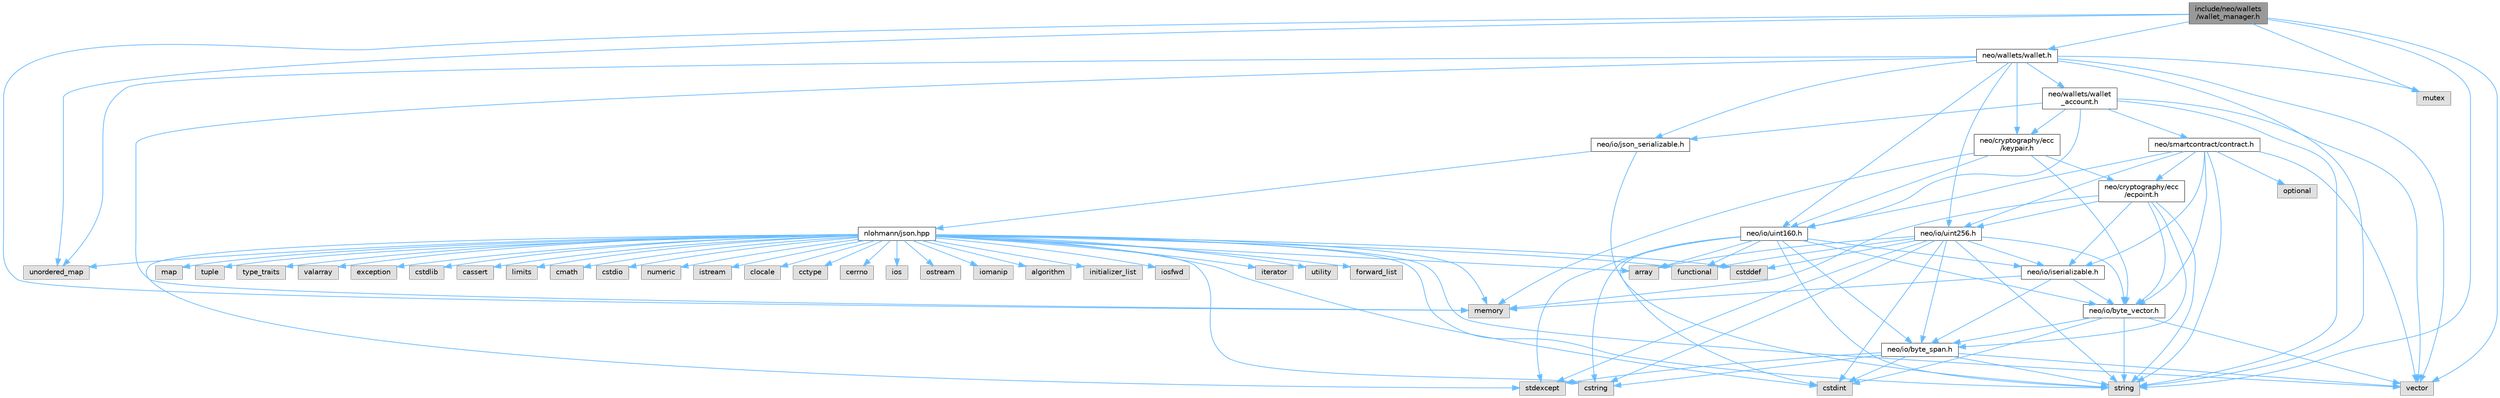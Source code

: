 digraph "include/neo/wallets/wallet_manager.h"
{
 // LATEX_PDF_SIZE
  bgcolor="transparent";
  edge [fontname=Helvetica,fontsize=10,labelfontname=Helvetica,labelfontsize=10];
  node [fontname=Helvetica,fontsize=10,shape=box,height=0.2,width=0.4];
  Node1 [id="Node000001",label="include/neo/wallets\l/wallet_manager.h",height=0.2,width=0.4,color="gray40", fillcolor="grey60", style="filled", fontcolor="black",tooltip=" "];
  Node1 -> Node2 [id="edge1_Node000001_Node000002",color="steelblue1",style="solid",tooltip=" "];
  Node2 [id="Node000002",label="neo/wallets/wallet.h",height=0.2,width=0.4,color="grey40", fillcolor="white", style="filled",URL="$wallet_8h.html",tooltip=" "];
  Node2 -> Node3 [id="edge2_Node000002_Node000003",color="steelblue1",style="solid",tooltip=" "];
  Node3 [id="Node000003",label="neo/cryptography/ecc\l/keypair.h",height=0.2,width=0.4,color="grey40", fillcolor="white", style="filled",URL="$keypair_8h.html",tooltip=" "];
  Node3 -> Node4 [id="edge3_Node000003_Node000004",color="steelblue1",style="solid",tooltip=" "];
  Node4 [id="Node000004",label="neo/cryptography/ecc\l/ecpoint.h",height=0.2,width=0.4,color="grey40", fillcolor="white", style="filled",URL="$ecpoint_8h.html",tooltip=" "];
  Node4 -> Node5 [id="edge4_Node000004_Node000005",color="steelblue1",style="solid",tooltip=" "];
  Node5 [id="Node000005",label="neo/io/byte_span.h",height=0.2,width=0.4,color="grey40", fillcolor="white", style="filled",URL="$io_2byte__span_8h.html",tooltip=" "];
  Node5 -> Node6 [id="edge5_Node000005_Node000006",color="steelblue1",style="solid",tooltip=" "];
  Node6 [id="Node000006",label="cstdint",height=0.2,width=0.4,color="grey60", fillcolor="#E0E0E0", style="filled",tooltip=" "];
  Node5 -> Node7 [id="edge6_Node000005_Node000007",color="steelblue1",style="solid",tooltip=" "];
  Node7 [id="Node000007",label="cstring",height=0.2,width=0.4,color="grey60", fillcolor="#E0E0E0", style="filled",tooltip=" "];
  Node5 -> Node8 [id="edge7_Node000005_Node000008",color="steelblue1",style="solid",tooltip=" "];
  Node8 [id="Node000008",label="stdexcept",height=0.2,width=0.4,color="grey60", fillcolor="#E0E0E0", style="filled",tooltip=" "];
  Node5 -> Node9 [id="edge8_Node000005_Node000009",color="steelblue1",style="solid",tooltip=" "];
  Node9 [id="Node000009",label="string",height=0.2,width=0.4,color="grey60", fillcolor="#E0E0E0", style="filled",tooltip=" "];
  Node5 -> Node10 [id="edge9_Node000005_Node000010",color="steelblue1",style="solid",tooltip=" "];
  Node10 [id="Node000010",label="vector",height=0.2,width=0.4,color="grey60", fillcolor="#E0E0E0", style="filled",tooltip=" "];
  Node4 -> Node11 [id="edge10_Node000004_Node000011",color="steelblue1",style="solid",tooltip=" "];
  Node11 [id="Node000011",label="neo/io/byte_vector.h",height=0.2,width=0.4,color="grey40", fillcolor="white", style="filled",URL="$io_2byte__vector_8h.html",tooltip=" "];
  Node11 -> Node5 [id="edge11_Node000011_Node000005",color="steelblue1",style="solid",tooltip=" "];
  Node11 -> Node6 [id="edge12_Node000011_Node000006",color="steelblue1",style="solid",tooltip=" "];
  Node11 -> Node9 [id="edge13_Node000011_Node000009",color="steelblue1",style="solid",tooltip=" "];
  Node11 -> Node10 [id="edge14_Node000011_Node000010",color="steelblue1",style="solid",tooltip=" "];
  Node4 -> Node12 [id="edge15_Node000004_Node000012",color="steelblue1",style="solid",tooltip=" "];
  Node12 [id="Node000012",label="neo/io/iserializable.h",height=0.2,width=0.4,color="grey40", fillcolor="white", style="filled",URL="$iserializable_8h.html",tooltip=" "];
  Node12 -> Node5 [id="edge16_Node000012_Node000005",color="steelblue1",style="solid",tooltip=" "];
  Node12 -> Node11 [id="edge17_Node000012_Node000011",color="steelblue1",style="solid",tooltip=" "];
  Node12 -> Node13 [id="edge18_Node000012_Node000013",color="steelblue1",style="solid",tooltip=" "];
  Node13 [id="Node000013",label="memory",height=0.2,width=0.4,color="grey60", fillcolor="#E0E0E0", style="filled",tooltip=" "];
  Node4 -> Node14 [id="edge19_Node000004_Node000014",color="steelblue1",style="solid",tooltip=" "];
  Node14 [id="Node000014",label="neo/io/uint256.h",height=0.2,width=0.4,color="grey40", fillcolor="white", style="filled",URL="$uint256_8h.html",tooltip=" "];
  Node14 -> Node5 [id="edge20_Node000014_Node000005",color="steelblue1",style="solid",tooltip=" "];
  Node14 -> Node11 [id="edge21_Node000014_Node000011",color="steelblue1",style="solid",tooltip=" "];
  Node14 -> Node12 [id="edge22_Node000014_Node000012",color="steelblue1",style="solid",tooltip=" "];
  Node14 -> Node15 [id="edge23_Node000014_Node000015",color="steelblue1",style="solid",tooltip=" "];
  Node15 [id="Node000015",label="array",height=0.2,width=0.4,color="grey60", fillcolor="#E0E0E0", style="filled",tooltip=" "];
  Node14 -> Node16 [id="edge24_Node000014_Node000016",color="steelblue1",style="solid",tooltip=" "];
  Node16 [id="Node000016",label="cstddef",height=0.2,width=0.4,color="grey60", fillcolor="#E0E0E0", style="filled",tooltip=" "];
  Node14 -> Node6 [id="edge25_Node000014_Node000006",color="steelblue1",style="solid",tooltip=" "];
  Node14 -> Node7 [id="edge26_Node000014_Node000007",color="steelblue1",style="solid",tooltip=" "];
  Node14 -> Node17 [id="edge27_Node000014_Node000017",color="steelblue1",style="solid",tooltip=" "];
  Node17 [id="Node000017",label="functional",height=0.2,width=0.4,color="grey60", fillcolor="#E0E0E0", style="filled",tooltip=" "];
  Node14 -> Node8 [id="edge28_Node000014_Node000008",color="steelblue1",style="solid",tooltip=" "];
  Node14 -> Node9 [id="edge29_Node000014_Node000009",color="steelblue1",style="solid",tooltip=" "];
  Node4 -> Node13 [id="edge30_Node000004_Node000013",color="steelblue1",style="solid",tooltip=" "];
  Node4 -> Node9 [id="edge31_Node000004_Node000009",color="steelblue1",style="solid",tooltip=" "];
  Node3 -> Node11 [id="edge32_Node000003_Node000011",color="steelblue1",style="solid",tooltip=" "];
  Node3 -> Node18 [id="edge33_Node000003_Node000018",color="steelblue1",style="solid",tooltip=" "];
  Node18 [id="Node000018",label="neo/io/uint160.h",height=0.2,width=0.4,color="grey40", fillcolor="white", style="filled",URL="$uint160_8h.html",tooltip=" "];
  Node18 -> Node5 [id="edge34_Node000018_Node000005",color="steelblue1",style="solid",tooltip=" "];
  Node18 -> Node11 [id="edge35_Node000018_Node000011",color="steelblue1",style="solid",tooltip=" "];
  Node18 -> Node12 [id="edge36_Node000018_Node000012",color="steelblue1",style="solid",tooltip=" "];
  Node18 -> Node15 [id="edge37_Node000018_Node000015",color="steelblue1",style="solid",tooltip=" "];
  Node18 -> Node6 [id="edge38_Node000018_Node000006",color="steelblue1",style="solid",tooltip=" "];
  Node18 -> Node7 [id="edge39_Node000018_Node000007",color="steelblue1",style="solid",tooltip=" "];
  Node18 -> Node17 [id="edge40_Node000018_Node000017",color="steelblue1",style="solid",tooltip=" "];
  Node18 -> Node8 [id="edge41_Node000018_Node000008",color="steelblue1",style="solid",tooltip=" "];
  Node18 -> Node9 [id="edge42_Node000018_Node000009",color="steelblue1",style="solid",tooltip=" "];
  Node3 -> Node13 [id="edge43_Node000003_Node000013",color="steelblue1",style="solid",tooltip=" "];
  Node2 -> Node19 [id="edge44_Node000002_Node000019",color="steelblue1",style="solid",tooltip=" "];
  Node19 [id="Node000019",label="neo/io/json_serializable.h",height=0.2,width=0.4,color="grey40", fillcolor="white", style="filled",URL="$json__serializable_8h.html",tooltip=" "];
  Node19 -> Node20 [id="edge45_Node000019_Node000020",color="steelblue1",style="solid",tooltip=" "];
  Node20 [id="Node000020",label="nlohmann/json.hpp",height=0.2,width=0.4,color="grey40", fillcolor="white", style="filled",URL="$json_8hpp.html",tooltip=" "];
  Node20 -> Node21 [id="edge46_Node000020_Node000021",color="steelblue1",style="solid",tooltip=" "];
  Node21 [id="Node000021",label="algorithm",height=0.2,width=0.4,color="grey60", fillcolor="#E0E0E0", style="filled",tooltip=" "];
  Node20 -> Node16 [id="edge47_Node000020_Node000016",color="steelblue1",style="solid",tooltip=" "];
  Node20 -> Node17 [id="edge48_Node000020_Node000017",color="steelblue1",style="solid",tooltip=" "];
  Node20 -> Node22 [id="edge49_Node000020_Node000022",color="steelblue1",style="solid",tooltip=" "];
  Node22 [id="Node000022",label="initializer_list",height=0.2,width=0.4,color="grey60", fillcolor="#E0E0E0", style="filled",tooltip=" "];
  Node20 -> Node23 [id="edge50_Node000020_Node000023",color="steelblue1",style="solid",tooltip=" "];
  Node23 [id="Node000023",label="iosfwd",height=0.2,width=0.4,color="grey60", fillcolor="#E0E0E0", style="filled",tooltip=" "];
  Node20 -> Node24 [id="edge51_Node000020_Node000024",color="steelblue1",style="solid",tooltip=" "];
  Node24 [id="Node000024",label="iterator",height=0.2,width=0.4,color="grey60", fillcolor="#E0E0E0", style="filled",tooltip=" "];
  Node20 -> Node13 [id="edge52_Node000020_Node000013",color="steelblue1",style="solid",tooltip=" "];
  Node20 -> Node9 [id="edge53_Node000020_Node000009",color="steelblue1",style="solid",tooltip=" "];
  Node20 -> Node25 [id="edge54_Node000020_Node000025",color="steelblue1",style="solid",tooltip=" "];
  Node25 [id="Node000025",label="utility",height=0.2,width=0.4,color="grey60", fillcolor="#E0E0E0", style="filled",tooltip=" "];
  Node20 -> Node10 [id="edge55_Node000020_Node000010",color="steelblue1",style="solid",tooltip=" "];
  Node20 -> Node15 [id="edge56_Node000020_Node000015",color="steelblue1",style="solid",tooltip=" "];
  Node20 -> Node26 [id="edge57_Node000020_Node000026",color="steelblue1",style="solid",tooltip=" "];
  Node26 [id="Node000026",label="forward_list",height=0.2,width=0.4,color="grey60", fillcolor="#E0E0E0", style="filled",tooltip=" "];
  Node20 -> Node27 [id="edge58_Node000020_Node000027",color="steelblue1",style="solid",tooltip=" "];
  Node27 [id="Node000027",label="map",height=0.2,width=0.4,color="grey60", fillcolor="#E0E0E0", style="filled",tooltip=" "];
  Node20 -> Node28 [id="edge59_Node000020_Node000028",color="steelblue1",style="solid",tooltip=" "];
  Node28 [id="Node000028",label="tuple",height=0.2,width=0.4,color="grey60", fillcolor="#E0E0E0", style="filled",tooltip=" "];
  Node20 -> Node29 [id="edge60_Node000020_Node000029",color="steelblue1",style="solid",tooltip=" "];
  Node29 [id="Node000029",label="type_traits",height=0.2,width=0.4,color="grey60", fillcolor="#E0E0E0", style="filled",tooltip=" "];
  Node20 -> Node30 [id="edge61_Node000020_Node000030",color="steelblue1",style="solid",tooltip=" "];
  Node30 [id="Node000030",label="unordered_map",height=0.2,width=0.4,color="grey60", fillcolor="#E0E0E0", style="filled",tooltip=" "];
  Node20 -> Node31 [id="edge62_Node000020_Node000031",color="steelblue1",style="solid",tooltip=" "];
  Node31 [id="Node000031",label="valarray",height=0.2,width=0.4,color="grey60", fillcolor="#E0E0E0", style="filled",tooltip=" "];
  Node20 -> Node32 [id="edge63_Node000020_Node000032",color="steelblue1",style="solid",tooltip=" "];
  Node32 [id="Node000032",label="exception",height=0.2,width=0.4,color="grey60", fillcolor="#E0E0E0", style="filled",tooltip=" "];
  Node20 -> Node8 [id="edge64_Node000020_Node000008",color="steelblue1",style="solid",tooltip=" "];
  Node20 -> Node6 [id="edge65_Node000020_Node000006",color="steelblue1",style="solid",tooltip=" "];
  Node20 -> Node33 [id="edge66_Node000020_Node000033",color="steelblue1",style="solid",tooltip=" "];
  Node33 [id="Node000033",label="cstdlib",height=0.2,width=0.4,color="grey60", fillcolor="#E0E0E0", style="filled",tooltip=" "];
  Node20 -> Node34 [id="edge67_Node000020_Node000034",color="steelblue1",style="solid",tooltip=" "];
  Node34 [id="Node000034",label="cassert",height=0.2,width=0.4,color="grey60", fillcolor="#E0E0E0", style="filled",tooltip=" "];
  Node20 -> Node35 [id="edge68_Node000020_Node000035",color="steelblue1",style="solid",tooltip=" "];
  Node35 [id="Node000035",label="limits",height=0.2,width=0.4,color="grey60", fillcolor="#E0E0E0", style="filled",tooltip=" "];
  Node20 -> Node7 [id="edge69_Node000020_Node000007",color="steelblue1",style="solid",tooltip=" "];
  Node20 -> Node36 [id="edge70_Node000020_Node000036",color="steelblue1",style="solid",tooltip=" "];
  Node36 [id="Node000036",label="cmath",height=0.2,width=0.4,color="grey60", fillcolor="#E0E0E0", style="filled",tooltip=" "];
  Node20 -> Node37 [id="edge71_Node000020_Node000037",color="steelblue1",style="solid",tooltip=" "];
  Node37 [id="Node000037",label="cstdio",height=0.2,width=0.4,color="grey60", fillcolor="#E0E0E0", style="filled",tooltip=" "];
  Node20 -> Node38 [id="edge72_Node000020_Node000038",color="steelblue1",style="solid",tooltip=" "];
  Node38 [id="Node000038",label="numeric",height=0.2,width=0.4,color="grey60", fillcolor="#E0E0E0", style="filled",tooltip=" "];
  Node20 -> Node39 [id="edge73_Node000020_Node000039",color="steelblue1",style="solid",tooltip=" "];
  Node39 [id="Node000039",label="istream",height=0.2,width=0.4,color="grey60", fillcolor="#E0E0E0", style="filled",tooltip=" "];
  Node20 -> Node40 [id="edge74_Node000020_Node000040",color="steelblue1",style="solid",tooltip=" "];
  Node40 [id="Node000040",label="clocale",height=0.2,width=0.4,color="grey60", fillcolor="#E0E0E0", style="filled",tooltip=" "];
  Node20 -> Node41 [id="edge75_Node000020_Node000041",color="steelblue1",style="solid",tooltip=" "];
  Node41 [id="Node000041",label="cctype",height=0.2,width=0.4,color="grey60", fillcolor="#E0E0E0", style="filled",tooltip=" "];
  Node20 -> Node42 [id="edge76_Node000020_Node000042",color="steelblue1",style="solid",tooltip=" "];
  Node42 [id="Node000042",label="cerrno",height=0.2,width=0.4,color="grey60", fillcolor="#E0E0E0", style="filled",tooltip=" "];
  Node20 -> Node43 [id="edge77_Node000020_Node000043",color="steelblue1",style="solid",tooltip=" "];
  Node43 [id="Node000043",label="ios",height=0.2,width=0.4,color="grey60", fillcolor="#E0E0E0", style="filled",tooltip=" "];
  Node20 -> Node44 [id="edge78_Node000020_Node000044",color="steelblue1",style="solid",tooltip=" "];
  Node44 [id="Node000044",label="ostream",height=0.2,width=0.4,color="grey60", fillcolor="#E0E0E0", style="filled",tooltip=" "];
  Node20 -> Node45 [id="edge79_Node000020_Node000045",color="steelblue1",style="solid",tooltip=" "];
  Node45 [id="Node000045",label="iomanip",height=0.2,width=0.4,color="grey60", fillcolor="#E0E0E0", style="filled",tooltip=" "];
  Node19 -> Node9 [id="edge80_Node000019_Node000009",color="steelblue1",style="solid",tooltip=" "];
  Node2 -> Node18 [id="edge81_Node000002_Node000018",color="steelblue1",style="solid",tooltip=" "];
  Node2 -> Node14 [id="edge82_Node000002_Node000014",color="steelblue1",style="solid",tooltip=" "];
  Node2 -> Node46 [id="edge83_Node000002_Node000046",color="steelblue1",style="solid",tooltip=" "];
  Node46 [id="Node000046",label="neo/wallets/wallet\l_account.h",height=0.2,width=0.4,color="grey40", fillcolor="white", style="filled",URL="$wallet__account_8h.html",tooltip=" "];
  Node46 -> Node3 [id="edge84_Node000046_Node000003",color="steelblue1",style="solid",tooltip=" "];
  Node46 -> Node19 [id="edge85_Node000046_Node000019",color="steelblue1",style="solid",tooltip=" "];
  Node46 -> Node18 [id="edge86_Node000046_Node000018",color="steelblue1",style="solid",tooltip=" "];
  Node46 -> Node47 [id="edge87_Node000046_Node000047",color="steelblue1",style="solid",tooltip=" "];
  Node47 [id="Node000047",label="neo/smartcontract/contract.h",height=0.2,width=0.4,color="grey40", fillcolor="white", style="filled",URL="$contract_8h.html",tooltip=" "];
  Node47 -> Node4 [id="edge88_Node000047_Node000004",color="steelblue1",style="solid",tooltip=" "];
  Node47 -> Node11 [id="edge89_Node000047_Node000011",color="steelblue1",style="solid",tooltip=" "];
  Node47 -> Node12 [id="edge90_Node000047_Node000012",color="steelblue1",style="solid",tooltip=" "];
  Node47 -> Node18 [id="edge91_Node000047_Node000018",color="steelblue1",style="solid",tooltip=" "];
  Node47 -> Node14 [id="edge92_Node000047_Node000014",color="steelblue1",style="solid",tooltip=" "];
  Node47 -> Node48 [id="edge93_Node000047_Node000048",color="steelblue1",style="solid",tooltip=" "];
  Node48 [id="Node000048",label="optional",height=0.2,width=0.4,color="grey60", fillcolor="#E0E0E0", style="filled",tooltip=" "];
  Node47 -> Node9 [id="edge94_Node000047_Node000009",color="steelblue1",style="solid",tooltip=" "];
  Node47 -> Node10 [id="edge95_Node000047_Node000010",color="steelblue1",style="solid",tooltip=" "];
  Node46 -> Node9 [id="edge96_Node000046_Node000009",color="steelblue1",style="solid",tooltip=" "];
  Node46 -> Node10 [id="edge97_Node000046_Node000010",color="steelblue1",style="solid",tooltip=" "];
  Node2 -> Node13 [id="edge98_Node000002_Node000013",color="steelblue1",style="solid",tooltip=" "];
  Node2 -> Node49 [id="edge99_Node000002_Node000049",color="steelblue1",style="solid",tooltip=" "];
  Node49 [id="Node000049",label="mutex",height=0.2,width=0.4,color="grey60", fillcolor="#E0E0E0", style="filled",tooltip=" "];
  Node2 -> Node9 [id="edge100_Node000002_Node000009",color="steelblue1",style="solid",tooltip=" "];
  Node2 -> Node30 [id="edge101_Node000002_Node000030",color="steelblue1",style="solid",tooltip=" "];
  Node2 -> Node10 [id="edge102_Node000002_Node000010",color="steelblue1",style="solid",tooltip=" "];
  Node1 -> Node13 [id="edge103_Node000001_Node000013",color="steelblue1",style="solid",tooltip=" "];
  Node1 -> Node49 [id="edge104_Node000001_Node000049",color="steelblue1",style="solid",tooltip=" "];
  Node1 -> Node9 [id="edge105_Node000001_Node000009",color="steelblue1",style="solid",tooltip=" "];
  Node1 -> Node30 [id="edge106_Node000001_Node000030",color="steelblue1",style="solid",tooltip=" "];
  Node1 -> Node10 [id="edge107_Node000001_Node000010",color="steelblue1",style="solid",tooltip=" "];
}
